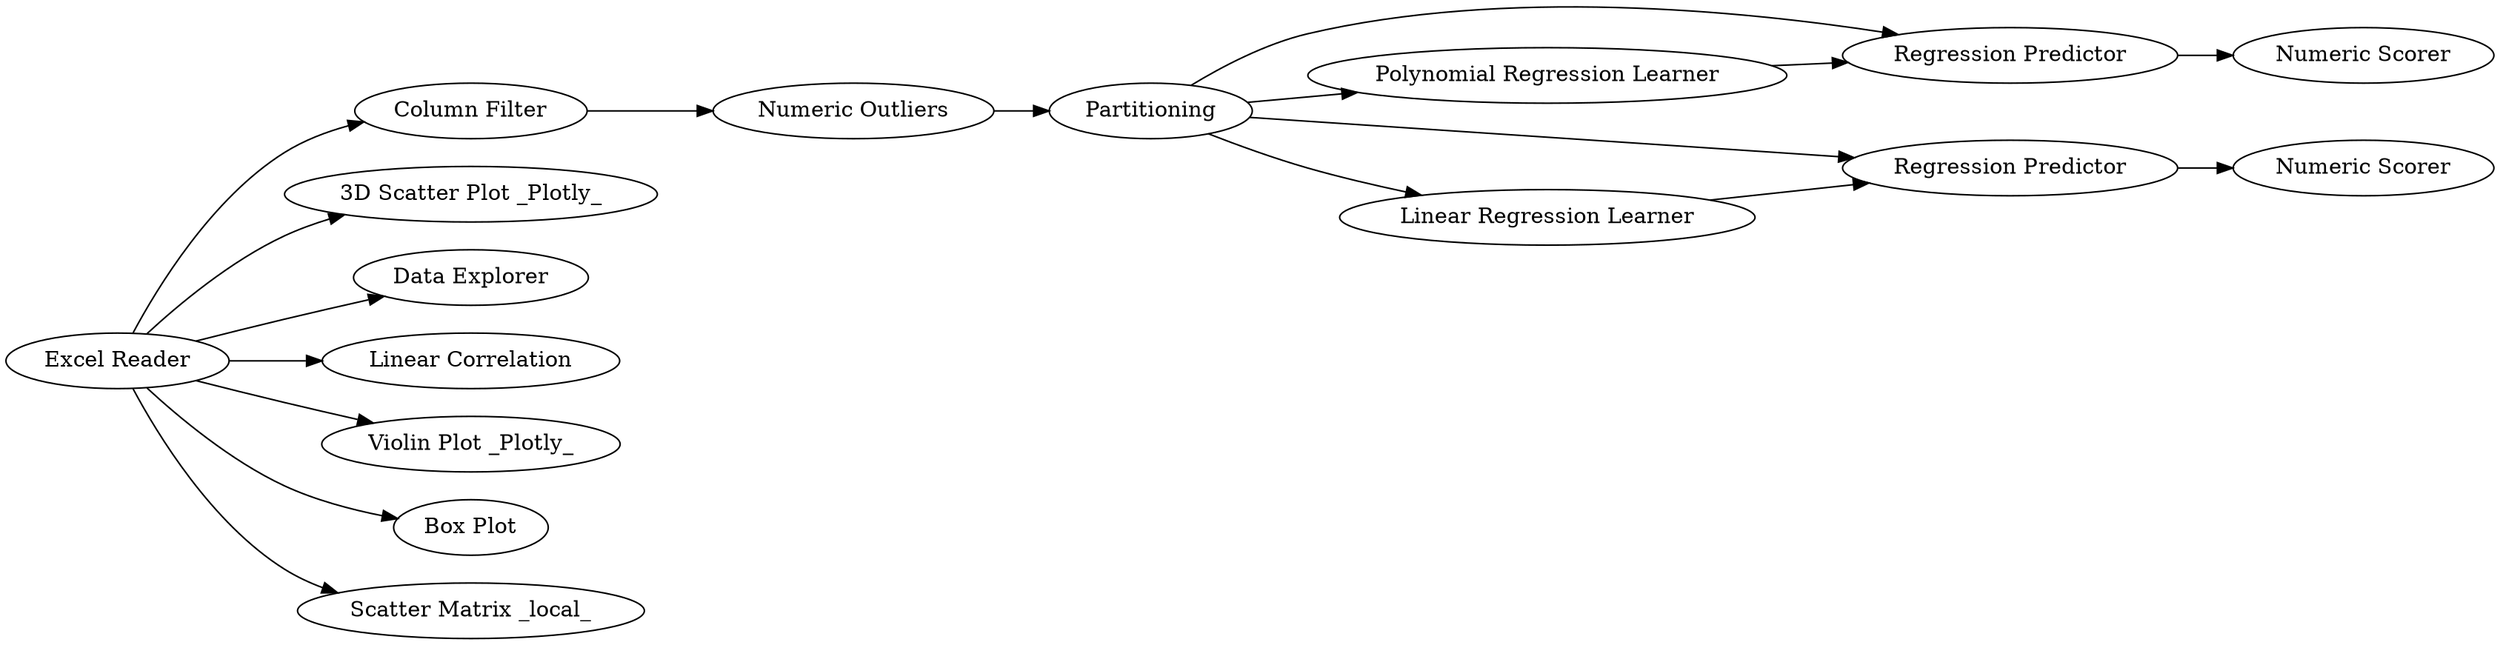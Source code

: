 digraph {
	38 -> 41
	24 -> 27
	19 -> 24
	39 -> 37
	39 -> 4
	41 -> 19
	21 -> 24
	19 -> 21
	39 -> 30
	19 -> 28
	39 -> 38
	39 -> 32
	19 -> 23
	28 -> 26
	23 -> 28
	39 -> 33
	39 -> 3
	24 [label="Regression Predictor"]
	27 [label="Numeric Scorer"]
	30 [label="Linear Correlation"]
	41 [label="Numeric Outliers"]
	28 [label="Regression Predictor"]
	23 [label="Linear Regression Learner"]
	21 [label="Polynomial Regression Learner"]
	26 [label="Numeric Scorer"]
	4 [label="Data Explorer"]
	37 [label="3D Scatter Plot _Plotly_"]
	39 [label="Excel Reader"]
	33 [label="Box Plot"]
	32 [label="Violin Plot _Plotly_"]
	3 [label="Scatter Matrix _local_"]
	38 [label="Column Filter"]
	19 [label=Partitioning]
	rankdir=LR
}
